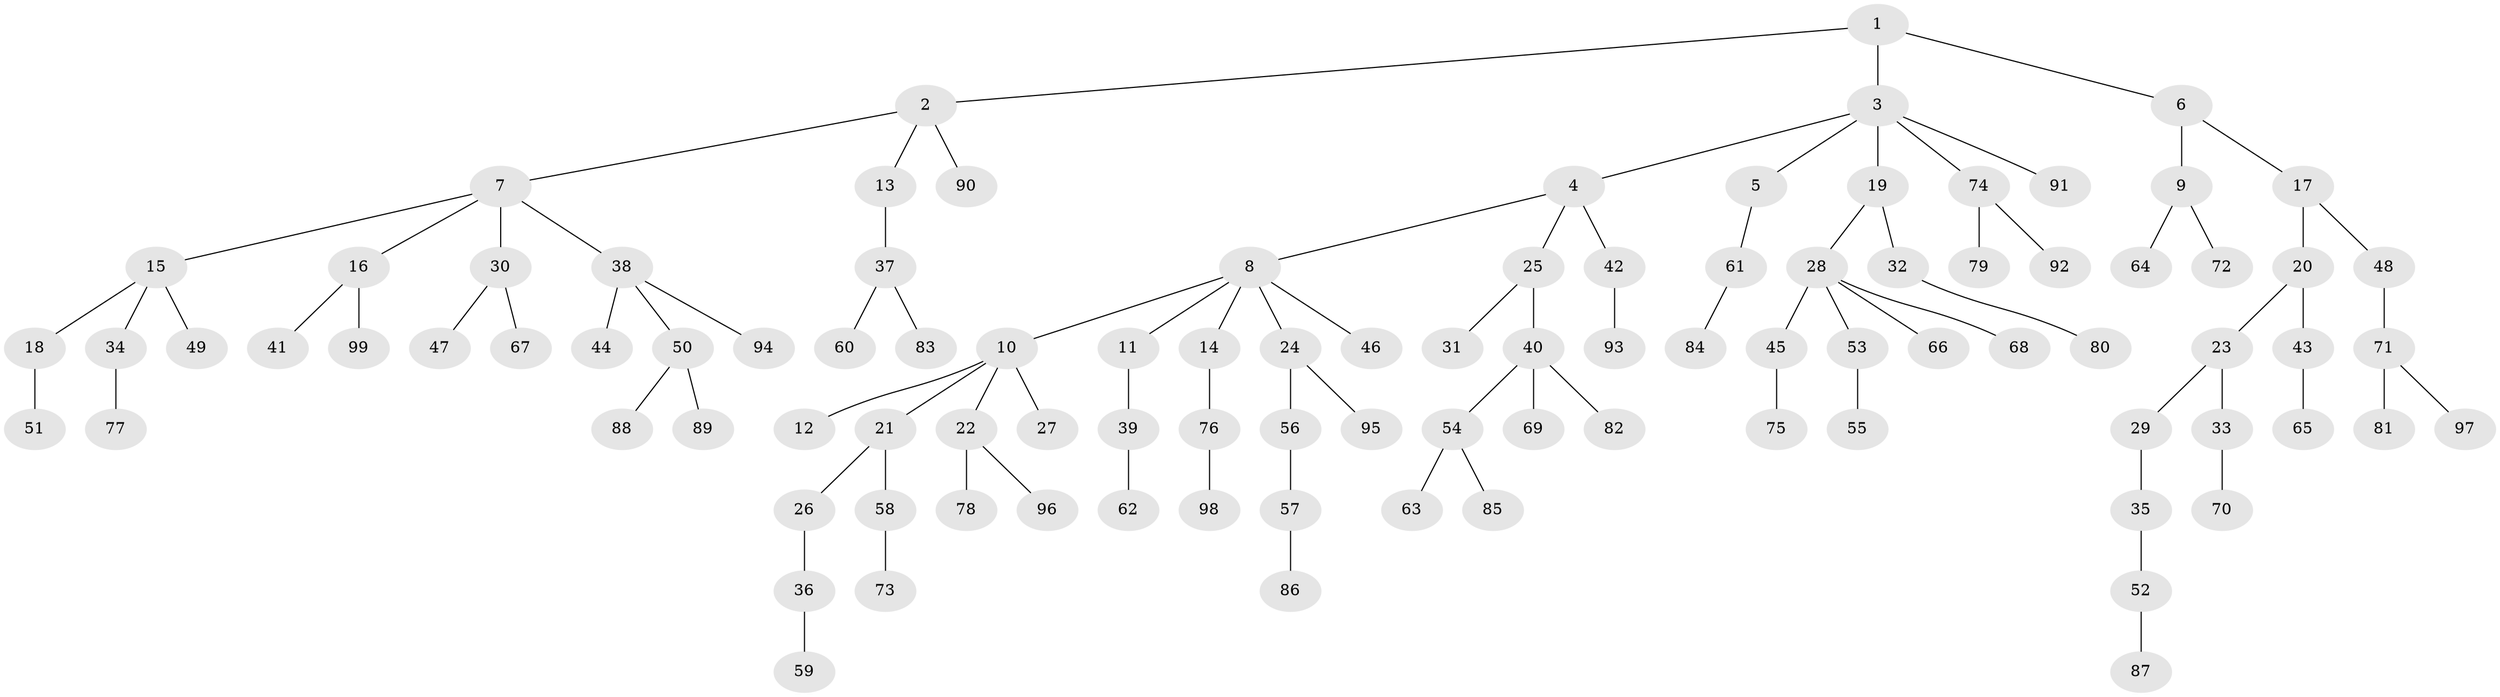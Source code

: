 // coarse degree distribution, {6: 0.08163265306122448, 11: 0.02040816326530612, 1: 0.6938775510204082, 2: 0.10204081632653061, 3: 0.061224489795918366, 4: 0.04081632653061224}
// Generated by graph-tools (version 1.1) at 2025/19/03/04/25 18:19:07]
// undirected, 99 vertices, 98 edges
graph export_dot {
graph [start="1"]
  node [color=gray90,style=filled];
  1;
  2;
  3;
  4;
  5;
  6;
  7;
  8;
  9;
  10;
  11;
  12;
  13;
  14;
  15;
  16;
  17;
  18;
  19;
  20;
  21;
  22;
  23;
  24;
  25;
  26;
  27;
  28;
  29;
  30;
  31;
  32;
  33;
  34;
  35;
  36;
  37;
  38;
  39;
  40;
  41;
  42;
  43;
  44;
  45;
  46;
  47;
  48;
  49;
  50;
  51;
  52;
  53;
  54;
  55;
  56;
  57;
  58;
  59;
  60;
  61;
  62;
  63;
  64;
  65;
  66;
  67;
  68;
  69;
  70;
  71;
  72;
  73;
  74;
  75;
  76;
  77;
  78;
  79;
  80;
  81;
  82;
  83;
  84;
  85;
  86;
  87;
  88;
  89;
  90;
  91;
  92;
  93;
  94;
  95;
  96;
  97;
  98;
  99;
  1 -- 2;
  1 -- 3;
  1 -- 6;
  2 -- 7;
  2 -- 13;
  2 -- 90;
  3 -- 4;
  3 -- 5;
  3 -- 19;
  3 -- 74;
  3 -- 91;
  4 -- 8;
  4 -- 25;
  4 -- 42;
  5 -- 61;
  6 -- 9;
  6 -- 17;
  7 -- 15;
  7 -- 16;
  7 -- 30;
  7 -- 38;
  8 -- 10;
  8 -- 11;
  8 -- 14;
  8 -- 24;
  8 -- 46;
  9 -- 64;
  9 -- 72;
  10 -- 12;
  10 -- 21;
  10 -- 22;
  10 -- 27;
  11 -- 39;
  13 -- 37;
  14 -- 76;
  15 -- 18;
  15 -- 34;
  15 -- 49;
  16 -- 41;
  16 -- 99;
  17 -- 20;
  17 -- 48;
  18 -- 51;
  19 -- 28;
  19 -- 32;
  20 -- 23;
  20 -- 43;
  21 -- 26;
  21 -- 58;
  22 -- 78;
  22 -- 96;
  23 -- 29;
  23 -- 33;
  24 -- 56;
  24 -- 95;
  25 -- 31;
  25 -- 40;
  26 -- 36;
  28 -- 45;
  28 -- 53;
  28 -- 66;
  28 -- 68;
  29 -- 35;
  30 -- 47;
  30 -- 67;
  32 -- 80;
  33 -- 70;
  34 -- 77;
  35 -- 52;
  36 -- 59;
  37 -- 60;
  37 -- 83;
  38 -- 44;
  38 -- 50;
  38 -- 94;
  39 -- 62;
  40 -- 54;
  40 -- 69;
  40 -- 82;
  42 -- 93;
  43 -- 65;
  45 -- 75;
  48 -- 71;
  50 -- 88;
  50 -- 89;
  52 -- 87;
  53 -- 55;
  54 -- 63;
  54 -- 85;
  56 -- 57;
  57 -- 86;
  58 -- 73;
  61 -- 84;
  71 -- 81;
  71 -- 97;
  74 -- 79;
  74 -- 92;
  76 -- 98;
}
